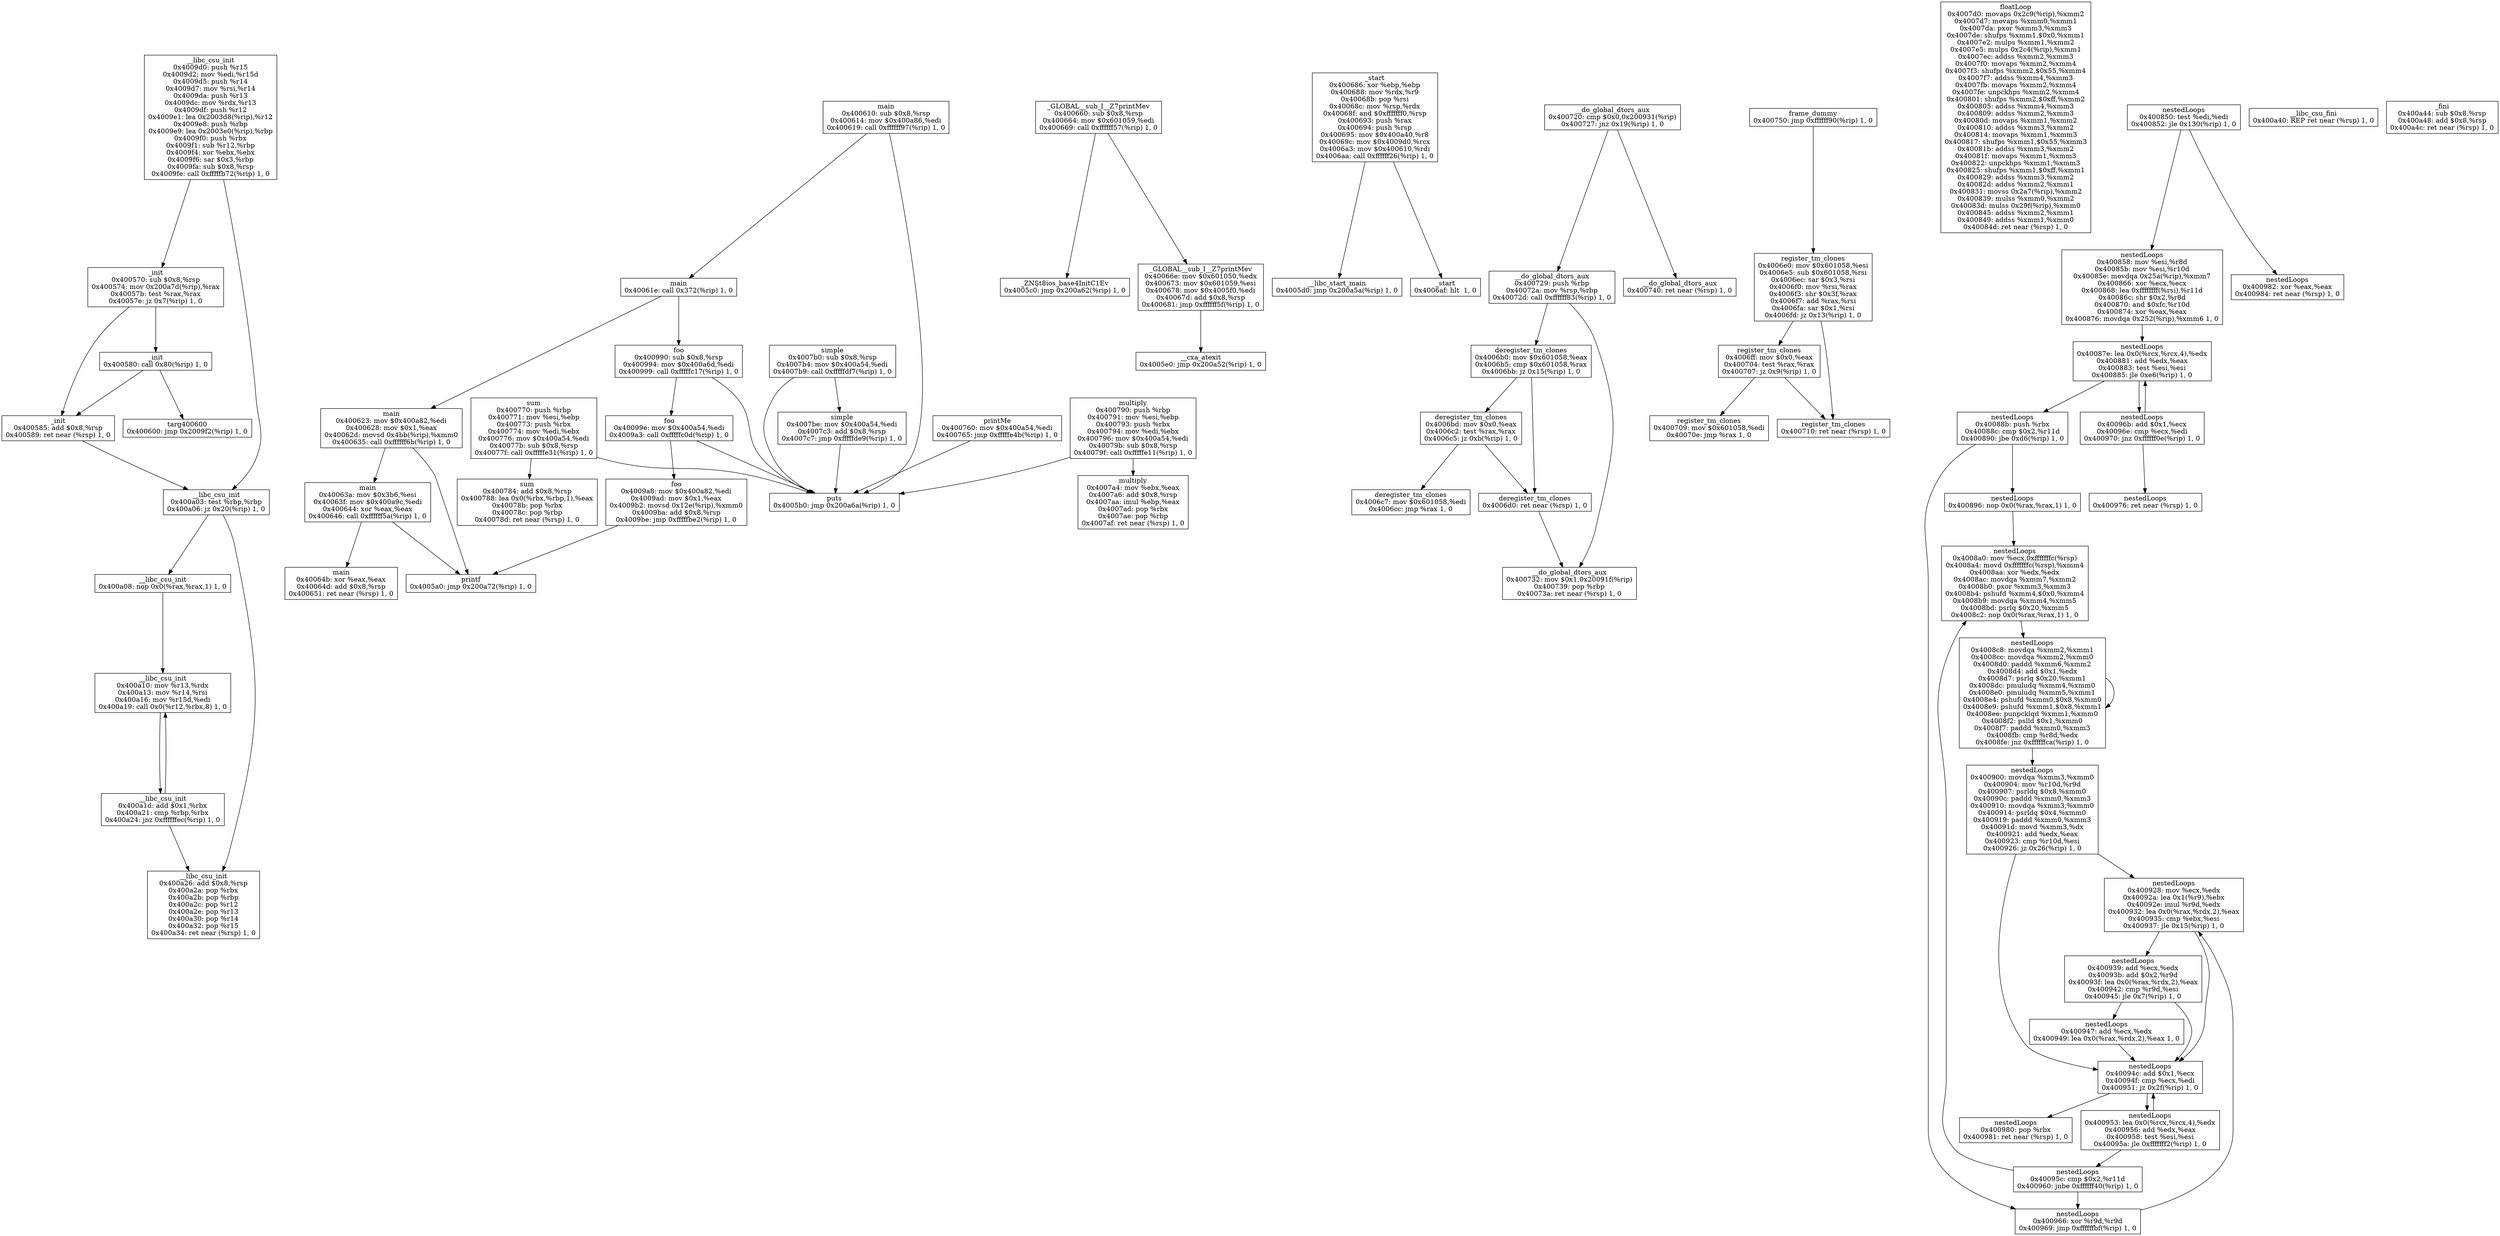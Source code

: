digraph g {
B0 [shape=box, style=solid, label="_init\n0x400570: sub $0x8,%rsp\n0x400574: mov 0x200a7d(%rip),%rax\n0x40057b: test %rax,%rax\n0x40057e: jz 0x7(%rip) 1, 0"];
B1 [shape=box, style=solid, label="_init\n0x400580: call 0x80(%rip) 1, 0"];
B2 [shape=box, style=solid, label="_init\n0x400585: add $0x8,%rsp\n0x400589: ret near (%rsp) 1, 0"];
B3 [shape=box, style=solid, label="printf\n0x4005a0: jmp 0x200a72(%rip) 1, 0"];
B4 [shape=box, style=solid, label="puts\n0x4005b0: jmp 0x200a6a(%rip) 1, 0"];
B5 [shape=box, style=solid, label="_ZNSt8ios_base4InitC1Ev\n0x4005c0: jmp 0x200a62(%rip) 1, 0"];
B6 [shape=box, style=solid, label="__libc_start_main\n0x4005d0: jmp 0x200a5a(%rip) 1, 0"];
B7 [shape=box, style=solid, label="__cxa_atexit\n0x4005e0: jmp 0x200a52(%rip) 1, 0"];
B8 [shape=box, style=solid, label="targ400600\n0x400600: jmp 0x2009f2(%rip) 1, 0"];
B9 [shape=box, style=solid, label="main\n0x400610: sub $0x8,%rsp\n0x400614: mov $0x400a86,%edi\n0x400619: call 0xffffff97(%rip) 1, 0"];
B10 [shape=box, style=solid, label="main\n0x40061e: call 0x372(%rip) 1, 0"];
B11 [shape=box, style=solid, label="main\n0x400623: mov $0x400a82,%edi\n0x400628: mov $0x1,%eax\n0x40062d: movsd 0x4bb(%rip),%xmm0\n0x400635: call 0xffffff6b(%rip) 1, 0"];
B12 [shape=box, style=solid, label="main\n0x40063a: mov $0x3b6,%esi\n0x40063f: mov $0x400a9c,%edi\n0x400644: xor %eax,%eax\n0x400646: call 0xffffff5a(%rip) 1, 0"];
B13 [shape=box, style=solid, label="main\n0x40064b: xor %eax,%eax\n0x40064d: add $0x8,%rsp\n0x400651: ret near (%rsp) 1, 0"];
B14 [shape=box, style=solid, label="_GLOBAL__sub_I__Z7printMev\n0x400660: sub $0x8,%rsp\n0x400664: mov $0x601059,%edi\n0x400669: call 0xffffff57(%rip) 1, 0"];
B15 [shape=box, style=solid, label="_GLOBAL__sub_I__Z7printMev\n0x40066e: mov $0x601050,%edx\n0x400673: mov $0x601059,%esi\n0x400678: mov $0x4005f0,%edi\n0x40067d: add $0x8,%rsp\n0x400681: jmp 0xffffff5f(%rip) 1, 0"];
B16 [shape=box, style=solid, label="_start\n0x400686: xor %ebp,%ebp\n0x400688: mov %rdx,%r9\n0x40068b: pop %rsi\n0x40068c: mov %rsp,%rdx\n0x40068f: and $0xfffffff0,%rsp\n0x400693: push %rax\n0x400694: push %rsp\n0x400695: mov $0x400a40,%r8\n0x40069c: mov $0x4009d0,%rcx\n0x4006a3: mov $0x400610,%rdi\n0x4006aa: call 0xffffff26(%rip) 1, 0"];
B17 [shape=box, style=solid, label="_start\n0x4006af: hlt  1, 0"];
B18 [shape=box, style=solid, label="deregister_tm_clones\n0x4006b0: mov $0x601058,%eax\n0x4006b5: cmp $0x601058,%rax\n0x4006bb: jz 0x15(%rip) 1, 0"];
B19 [shape=box, style=solid, label="deregister_tm_clones\n0x4006bd: mov $0x0,%eax\n0x4006c2: test %rax,%rax\n0x4006c5: jz 0xb(%rip) 1, 0"];
B20 [shape=box, style=solid, label="deregister_tm_clones\n0x4006c7: mov $0x601058,%edi\n0x4006cc: jmp %rax 1, 0"];
B21 [shape=box, style=solid, label="deregister_tm_clones\n0x4006d0: ret near (%rsp) 1, 0"];
B22 [shape=box, style=solid, label="register_tm_clones\n0x4006e0: mov $0x601058,%esi\n0x4006e5: sub $0x601058,%rsi\n0x4006ec: sar $0x3,%rsi\n0x4006f0: mov %rsi,%rax\n0x4006f3: shr $0x3f,%rax\n0x4006f7: add %rax,%rsi\n0x4006fa: sar $0x1,%rsi\n0x4006fd: jz 0x13(%rip) 1, 0"];
B23 [shape=box, style=solid, label="register_tm_clones\n0x4006ff: mov $0x0,%eax\n0x400704: test %rax,%rax\n0x400707: jz 0x9(%rip) 1, 0"];
B24 [shape=box, style=solid, label="register_tm_clones\n0x400709: mov $0x601058,%edi\n0x40070e: jmp %rax 1, 0"];
B25 [shape=box, style=solid, label="register_tm_clones\n0x400710: ret near (%rsp) 1, 0"];
B26 [shape=box, style=solid, label="__do_global_dtors_aux\n0x400720: cmp $0x0,0x200931(%rip)\n0x400727: jnz 0x19(%rip) 1, 0"];
B27 [shape=box, style=solid, label="__do_global_dtors_aux\n0x400729: push %rbp\n0x40072a: mov %rsp,%rbp\n0x40072d: call 0xffffff83(%rip) 1, 0"];
B28 [shape=box, style=solid, label="__do_global_dtors_aux\n0x400732: mov $0x1,0x20091f(%rip)\n0x400739: pop %rbp\n0x40073a: ret near (%rsp) 1, 0"];
B29 [shape=box, style=solid, label="__do_global_dtors_aux\n0x400740: ret near (%rsp) 1, 0"];
B30 [shape=box, style=solid, label="frame_dummy\n0x400750: jmp 0xffffff90(%rip) 1, 0"];
B31 [shape=box, style=solid, label="printMe\n0x400760: mov $0x400a54,%edi\n0x400765: jmp 0xfffffe4b(%rip) 1, 0"];
B32 [shape=box, style=solid, label="sum\n0x400770: push %rbp\n0x400771: mov %esi,%ebp\n0x400773: push %rbx\n0x400774: mov %edi,%ebx\n0x400776: mov $0x400a54,%edi\n0x40077b: sub $0x8,%rsp\n0x40077f: call 0xfffffe31(%rip) 1, 0"];
B33 [shape=box, style=solid, label="sum\n0x400784: add $0x8,%rsp\n0x400788: lea 0x0(%rbx,%rbp,1),%eax\n0x40078b: pop %rbx\n0x40078c: pop %rbp\n0x40078d: ret near (%rsp) 1, 0"];
B34 [shape=box, style=solid, label="multiply\n0x400790: push %rbp\n0x400791: mov %esi,%ebp\n0x400793: push %rbx\n0x400794: mov %edi,%ebx\n0x400796: mov $0x400a54,%edi\n0x40079b: sub $0x8,%rsp\n0x40079f: call 0xfffffe11(%rip) 1, 0"];
B35 [shape=box, style=solid, label="multiply\n0x4007a4: mov %ebx,%eax\n0x4007a6: add $0x8,%rsp\n0x4007aa: imul %ebp,%eax\n0x4007ad: pop %rbx\n0x4007ae: pop %rbp\n0x4007af: ret near (%rsp) 1, 0"];
B36 [shape=box, style=solid, label="simple\n0x4007b0: sub $0x8,%rsp\n0x4007b4: mov $0x400a54,%edi\n0x4007b9: call 0xfffffdf7(%rip) 1, 0"];
B37 [shape=box, style=solid, label="simple\n0x4007be: mov $0x400a54,%edi\n0x4007c3: add $0x8,%rsp\n0x4007c7: jmp 0xfffffde9(%rip) 1, 0"];
B38 [shape=box, style=solid, label="floatLoop\n0x4007d0: movaps 0x2c9(%rip),%xmm2\n0x4007d7: movaps %xmm0,%xmm1\n0x4007da: pxor %xmm3,%xmm3\n0x4007de: shufps %xmm1,$0x0,%xmm1\n0x4007e2: mulps %xmm1,%xmm2\n0x4007e5: mulps 0x2c4(%rip),%xmm1\n0x4007ec: addss %xmm2,%xmm3\n0x4007f0: movaps %xmm2,%xmm4\n0x4007f3: shufps %xmm2,$0x55,%xmm4\n0x4007f7: addss %xmm4,%xmm3\n0x4007fb: movaps %xmm2,%xmm4\n0x4007fe: unpckhps %xmm2,%xmm4\n0x400801: shufps %xmm2,$0xff,%xmm2\n0x400805: addss %xmm4,%xmm3\n0x400809: addss %xmm2,%xmm3\n0x40080d: movaps %xmm1,%xmm2\n0x400810: addss %xmm3,%xmm2\n0x400814: movaps %xmm1,%xmm3\n0x400817: shufps %xmm1,$0x55,%xmm3\n0x40081b: addss %xmm3,%xmm2\n0x40081f: movaps %xmm1,%xmm3\n0x400822: unpckhps %xmm1,%xmm3\n0x400825: shufps %xmm1,$0xff,%xmm1\n0x400829: addss %xmm3,%xmm2\n0x40082d: addss %xmm2,%xmm1\n0x400831: movss 0x2a7(%rip),%xmm2\n0x400839: mulss %xmm0,%xmm2\n0x40083d: mulss 0x29f(%rip),%xmm0\n0x400845: addss %xmm2,%xmm1\n0x400849: addss %xmm1,%xmm0\n0x40084d: ret near (%rsp) 1, 0"];
B39 [shape=box, style=solid, label="nestedLoops\n0x400850: test %edi,%edi\n0x400852: jle 0x130(%rip) 1, 0"];
B40 [shape=box, style=solid, label="nestedLoops\n0x400858: mov %esi,%r8d\n0x40085b: mov %esi,%r10d\n0x40085e: movdqa 0x25a(%rip),%xmm7\n0x400866: xor %ecx,%ecx\n0x400868: lea 0xffffffff(%rsi),%r11d\n0x40086c: shr $0x2,%r8d\n0x400870: and $0xfc,%r10d\n0x400874: xor %eax,%eax\n0x400876: movdqa 0x252(%rip),%xmm6 1, 0"];
B41 [shape=box, style=solid, label="nestedLoops\n0x40087e: lea 0x0(%rcx,%rcx,4),%edx\n0x400881: add %edx,%eax\n0x400883: test %esi,%esi\n0x400885: jle 0xe6(%rip) 1, 0"];
B42 [shape=box, style=solid, label="nestedLoops\n0x40088b: push %rbx\n0x40088c: cmp $0x2,%r11d\n0x400890: jbe 0xd6(%rip) 1, 0"];
B43 [shape=box, style=solid, label="nestedLoops\n0x400896: nop 0x0(%rax,%rax,1) 1, 0"];
B44 [shape=box, style=solid, label="nestedLoops\n0x4008a0: mov %ecx,0xfffffffc(%rsp)\n0x4008a4: movd 0xfffffffc(%rsp),%xmm4\n0x4008aa: xor %edx,%edx\n0x4008ac: movdqa %xmm7,%xmm2\n0x4008b0: pxor %xmm3,%xmm3\n0x4008b4: pshufd %xmm4,$0x0,%xmm4\n0x4008b9: movdqa %xmm4,%xmm5\n0x4008bd: psrlq $0x20,%xmm5\n0x4008c2: nop 0x0(%rax,%rax,1) 1, 0"];
B45 [shape=box, style=solid, label="nestedLoops\n0x4008c8: movdqa %xmm2,%xmm1\n0x4008cc: movdqa %xmm2,%xmm0\n0x4008d0: paddd %xmm6,%xmm2\n0x4008d4: add $0x1,%edx\n0x4008d7: psrlq $0x20,%xmm1\n0x4008dc: pmuludq %xmm4,%xmm0\n0x4008e0: pmuludq %xmm5,%xmm1\n0x4008e4: pshufd %xmm0,$0x8,%xmm0\n0x4008e9: pshufd %xmm1,$0x8,%xmm1\n0x4008ee: punpcklqd %xmm1,%xmm0\n0x4008f2: pslld $0x1,%xmm0\n0x4008f7: paddd %xmm0,%xmm3\n0x4008fb: cmp %r8d,%edx\n0x4008fe: jnz 0xffffffca(%rip) 1, 0"];
B46 [shape=box, style=solid, label="nestedLoops\n0x400900: movdqa %xmm3,%xmm0\n0x400904: mov %r10d,%r9d\n0x400907: psrldq $0x8,%xmm0\n0x40090c: paddd %xmm0,%xmm3\n0x400910: movdqa %xmm3,%xmm0\n0x400914: psrldq $0x4,%xmm0\n0x400919: paddd %xmm0,%xmm3\n0x40091d: movd %xmm3,%dx\n0x400921: add %edx,%eax\n0x400923: cmp %r10d,%esi\n0x400926: jz 0x26(%rip) 1, 0"];
B47 [shape=box, style=solid, label="nestedLoops\n0x400928: mov %ecx,%edx\n0x40092a: lea 0x1(%r9),%ebx\n0x40092e: imul %r9d,%edx\n0x400932: lea 0x0(%rax,%rdx,2),%eax\n0x400935: cmp %ebx,%esi\n0x400937: jle 0x15(%rip) 1, 0"];
B48 [shape=box, style=solid, label="nestedLoops\n0x400939: add %ecx,%edx\n0x40093b: add $0x2,%r9d\n0x40093f: lea 0x0(%rax,%rdx,2),%eax\n0x400942: cmp %r9d,%esi\n0x400945: jle 0x7(%rip) 1, 0"];
B49 [shape=box, style=solid, label="nestedLoops\n0x400947: add %ecx,%edx\n0x400949: lea 0x0(%rax,%rdx,2),%eax 1, 0"];
B50 [shape=box, style=solid, label="nestedLoops\n0x40094c: add $0x1,%ecx\n0x40094f: cmp %ecx,%edi\n0x400951: jz 0x2f(%rip) 1, 0"];
B51 [shape=box, style=solid, label="nestedLoops\n0x400953: lea 0x0(%rcx,%rcx,4),%edx\n0x400956: add %edx,%eax\n0x400958: test %esi,%esi\n0x40095a: jle 0xfffffff2(%rip) 1, 0"];
B52 [shape=box, style=solid, label="nestedLoops\n0x40095c: cmp $0x2,%r11d\n0x400960: jnbe 0xffffff40(%rip) 1, 0"];
B53 [shape=box, style=solid, label="nestedLoops\n0x400966: xor %r9d,%r9d\n0x400969: jmp 0xffffffbf(%rip) 1, 0"];
B54 [shape=box, style=solid, label="nestedLoops\n0x40096b: add $0x1,%ecx\n0x40096e: cmp %ecx,%edi\n0x400970: jnz 0xffffff0e(%rip) 1, 0"];
B55 [shape=box, style=solid, label="nestedLoops\n0x400976: ret near (%rsp) 1, 0"];
B56 [shape=box, style=solid, label="nestedLoops\n0x400980: pop %rbx\n0x400981: ret near (%rsp) 1, 0"];
B57 [shape=box, style=solid, label="nestedLoops\n0x400982: xor %eax,%eax\n0x400984: ret near (%rsp) 1, 0"];
B58 [shape=box, style=solid, label="foo\n0x400990: sub $0x8,%rsp\n0x400994: mov $0x400a6d,%edi\n0x400999: call 0xfffffc17(%rip) 1, 0"];
B59 [shape=box, style=solid, label="foo\n0x40099e: mov $0x400a54,%edi\n0x4009a3: call 0xfffffc0d(%rip) 1, 0"];
B60 [shape=box, style=solid, label="foo\n0x4009a8: mov $0x400a82,%edi\n0x4009ad: mov $0x1,%eax\n0x4009b2: movsd 0x12e(%rip),%xmm0\n0x4009ba: add $0x8,%rsp\n0x4009be: jmp 0xfffffbe2(%rip) 1, 0"];
B61 [shape=box, style=solid, label="__libc_csu_init\n0x4009d0: push %r15\n0x4009d2: mov %edi,%r15d\n0x4009d5: push %r14\n0x4009d7: mov %rsi,%r14\n0x4009da: push %r13\n0x4009dc: mov %rdx,%r13\n0x4009df: push %r12\n0x4009e1: lea 0x2003d8(%rip),%r12\n0x4009e8: push %rbp\n0x4009e9: lea 0x2003e0(%rip),%rbp\n0x4009f0: push %rbx\n0x4009f1: sub %r12,%rbp\n0x4009f4: xor %ebx,%ebx\n0x4009f6: sar $0x3,%rbp\n0x4009fa: sub $0x8,%rsp\n0x4009fe: call 0xfffffb72(%rip) 1, 0"];
B62 [shape=box, style=solid, label="__libc_csu_init\n0x400a03: test %rbp,%rbp\n0x400a06: jz 0x20(%rip) 1, 0"];
B63 [shape=box, style=solid, label="__libc_csu_init\n0x400a08: nop 0x0(%rax,%rax,1) 1, 0"];
B64 [shape=box, style=solid, label="__libc_csu_init\n0x400a10: mov %r13,%rdx\n0x400a13: mov %r14,%rsi\n0x400a16: mov %r15d,%edi\n0x400a19: call 0x0(%r12,%rbx,8) 1, 0"];
B65 [shape=box, style=solid, label="__libc_csu_init\n0x400a1d: add $0x1,%rbx\n0x400a21: cmp %rbp,%rbx\n0x400a24: jnz 0xffffffec(%rip) 1, 0"];
B66 [shape=box, style=solid, label="__libc_csu_init\n0x400a26: add $0x8,%rsp\n0x400a2a: pop %rbx\n0x400a2b: pop %rbp\n0x400a2c: pop %r12\n0x400a2e: pop %r13\n0x400a30: pop %r14\n0x400a32: pop %r15\n0x400a34: ret near (%rsp) 1, 0"];
B67 [shape=box, style=solid, label="__libc_csu_fini\n0x400a40: REP ret near (%rsp) 1, 0"];
B68 [shape=box, style=solid, label="_fini\n0x400a44: sub $0x8,%rsp\n0x400a48: add $0x8,%rsp\n0x400a4c: ret near (%rsp) 1, 0"];
B61 -> B0 [style=solid, color="black"];
B0 -> B1 [style=solid, color="black"];
B0 -> B2 [style=solid, color="black"];
B1 -> B2 [style=solid, color="black"];
B60 -> B3 [style=solid, color="black"];
B11 -> B3 [style=solid, color="black"];
B12 -> B3 [style=solid, color="black"];
B9 -> B4 [style=solid, color="black"];
B34 -> B4 [style=solid, color="black"];
B31 -> B4 [style=solid, color="black"];
B58 -> B4 [style=solid, color="black"];
B36 -> B4 [style=solid, color="black"];
B32 -> B4 [style=solid, color="black"];
B37 -> B4 [style=solid, color="black"];
B59 -> B4 [style=solid, color="black"];
B14 -> B5 [style=solid, color="black"];
B16 -> B6 [style=solid, color="black"];
B15 -> B7 [style=solid, color="black"];
B1 -> B8 [style=solid, color="black"];
B9 -> B10 [style=solid, color="black"];
B10 -> B11 [style=solid, color="black"];
B11 -> B12 [style=solid, color="black"];
B12 -> B13 [style=solid, color="black"];
B14 -> B15 [style=solid, color="black"];
B16 -> B17 [style=solid, color="black"];
B27 -> B18 [style=solid, color="black"];
B18 -> B19 [style=solid, color="black"];
B19 -> B20 [style=solid, color="black"];
B19 -> B21 [style=solid, color="black"];
B18 -> B21 [style=solid, color="black"];
B30 -> B22 [style=solid, color="black"];
B22 -> B23 [style=solid, color="black"];
B23 -> B24 [style=solid, color="black"];
B23 -> B25 [style=solid, color="black"];
B22 -> B25 [style=solid, color="black"];
B26 -> B27 [style=solid, color="black"];
B27 -> B28 [style=solid, color="black"];
B21 -> B28 [style=solid, color="black"];
B26 -> B29 [style=solid, color="black"];
B32 -> B33 [style=solid, color="black"];
B34 -> B35 [style=solid, color="black"];
B36 -> B37 [style=solid, color="black"];
B39 -> B40 [style=solid, color="black"];
B54 -> B41 [style=solid, color="black"];
B40 -> B41 [style=solid, color="black"];
B41 -> B42 [style=solid, color="black"];
B42 -> B43 [style=solid, color="black"];
B43 -> B44 [style=solid, color="black"];
B52 -> B44 [style=solid, color="black"];
B45 -> B45 [style=solid, color="black"];
B44 -> B45 [style=solid, color="black"];
B45 -> B46 [style=solid, color="black"];
B46 -> B47 [style=solid, color="black"];
B53 -> B47 [style=solid, color="black"];
B47 -> B48 [style=solid, color="black"];
B48 -> B49 [style=solid, color="black"];
B47 -> B50 [style=solid, color="black"];
B49 -> B50 [style=solid, color="black"];
B48 -> B50 [style=solid, color="black"];
B46 -> B50 [style=solid, color="black"];
B51 -> B50 [style=solid, color="black"];
B50 -> B51 [style=solid, color="black"];
B51 -> B52 [style=solid, color="black"];
B52 -> B53 [style=solid, color="black"];
B42 -> B53 [style=solid, color="black"];
B41 -> B54 [style=solid, color="black"];
B54 -> B55 [style=solid, color="black"];
B50 -> B56 [style=solid, color="black"];
B39 -> B57 [style=solid, color="black"];
B10 -> B58 [style=solid, color="black"];
B58 -> B59 [style=solid, color="black"];
B59 -> B60 [style=solid, color="black"];
B61 -> B62 [style=solid, color="black"];
B2 -> B62 [style=solid, color="black"];
B62 -> B63 [style=solid, color="black"];
B63 -> B64 [style=solid, color="black"];
B65 -> B64 [style=solid, color="black"];
B64 -> B65 [style=solid, color="black"];
B65 -> B66 [style=solid, color="black"];
B62 -> B66 [style=solid, color="black"];
}

